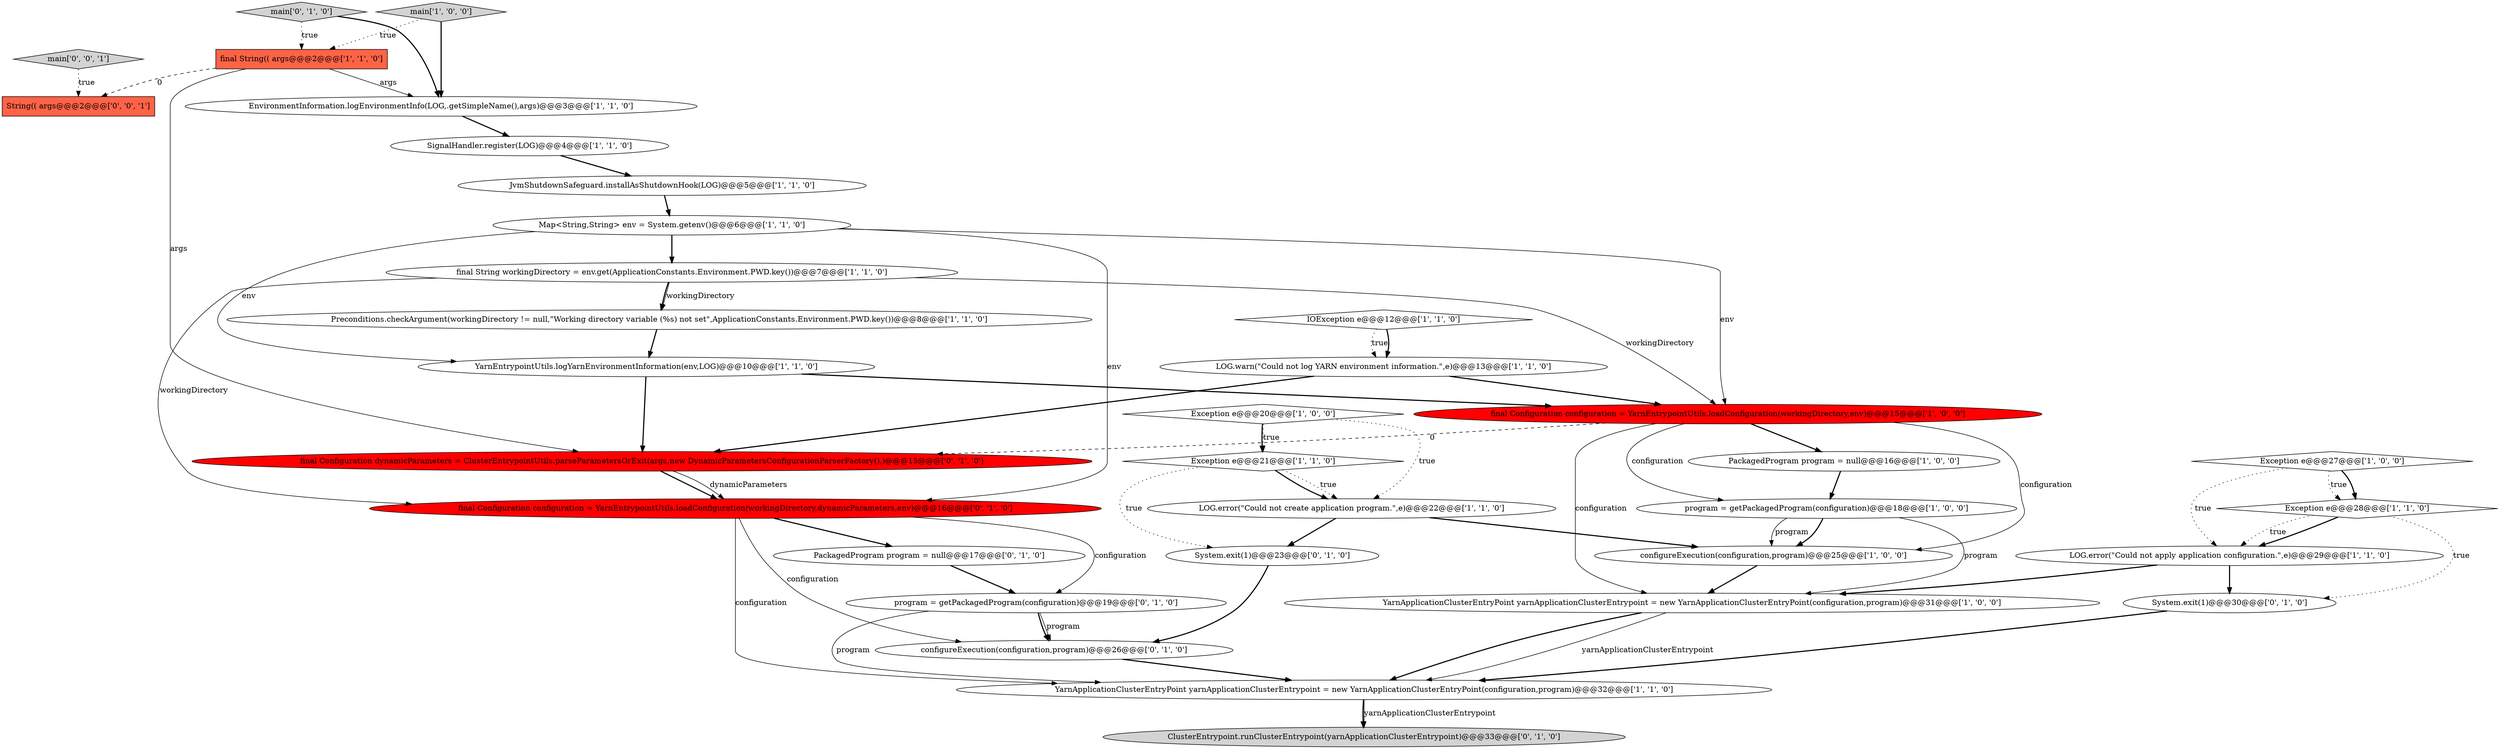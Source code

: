 digraph {
26 [style = filled, label = "final Configuration configuration = YarnEntrypointUtils.loadConfiguration(workingDirectory,dynamicParameters,env)@@@16@@@['0', '1', '0']", fillcolor = red, shape = ellipse image = "AAA1AAABBB2BBB"];
14 [style = filled, label = "configureExecution(configuration,program)@@@25@@@['1', '0', '0']", fillcolor = white, shape = ellipse image = "AAA0AAABBB1BBB"];
15 [style = filled, label = "YarnApplicationClusterEntryPoint yarnApplicationClusterEntrypoint = new YarnApplicationClusterEntryPoint(configuration,program)@@@32@@@['1', '1', '0']", fillcolor = white, shape = ellipse image = "AAA0AAABBB1BBB"];
20 [style = filled, label = "SignalHandler.register(LOG)@@@4@@@['1', '1', '0']", fillcolor = white, shape = ellipse image = "AAA0AAABBB1BBB"];
13 [style = filled, label = "Preconditions.checkArgument(workingDirectory != null,\"Working directory variable (%s) not set\",ApplicationConstants.Environment.PWD.key())@@@8@@@['1', '1', '0']", fillcolor = white, shape = ellipse image = "AAA0AAABBB1BBB"];
12 [style = filled, label = "JvmShutdownSafeguard.installAsShutdownHook(LOG)@@@5@@@['1', '1', '0']", fillcolor = white, shape = ellipse image = "AAA0AAABBB1BBB"];
8 [style = filled, label = "EnvironmentInformation.logEnvironmentInfo(LOG,.getSimpleName(),args)@@@3@@@['1', '1', '0']", fillcolor = white, shape = ellipse image = "AAA0AAABBB1BBB"];
2 [style = filled, label = "LOG.error(\"Could not create application program.\",e)@@@22@@@['1', '1', '0']", fillcolor = white, shape = ellipse image = "AAA0AAABBB1BBB"];
28 [style = filled, label = "System.exit(1)@@@23@@@['0', '1', '0']", fillcolor = white, shape = ellipse image = "AAA0AAABBB2BBB"];
9 [style = filled, label = "final String(( args@@@2@@@['1', '1', '0']", fillcolor = tomato, shape = box image = "AAA0AAABBB1BBB"];
10 [style = filled, label = "IOException e@@@12@@@['1', '1', '0']", fillcolor = white, shape = diamond image = "AAA0AAABBB1BBB"];
1 [style = filled, label = "YarnApplicationClusterEntryPoint yarnApplicationClusterEntrypoint = new YarnApplicationClusterEntryPoint(configuration,program)@@@31@@@['1', '0', '0']", fillcolor = white, shape = ellipse image = "AAA0AAABBB1BBB"];
24 [style = filled, label = "configureExecution(configuration,program)@@@26@@@['0', '1', '0']", fillcolor = white, shape = ellipse image = "AAA0AAABBB2BBB"];
27 [style = filled, label = "program = getPackagedProgram(configuration)@@@19@@@['0', '1', '0']", fillcolor = white, shape = ellipse image = "AAA0AAABBB2BBB"];
3 [style = filled, label = "Exception e@@@28@@@['1', '1', '0']", fillcolor = white, shape = diamond image = "AAA0AAABBB1BBB"];
18 [style = filled, label = "Exception e@@@20@@@['1', '0', '0']", fillcolor = white, shape = diamond image = "AAA0AAABBB1BBB"];
22 [style = filled, label = "Map<String,String> env = System.getenv()@@@6@@@['1', '1', '0']", fillcolor = white, shape = ellipse image = "AAA0AAABBB1BBB"];
19 [style = filled, label = "final String workingDirectory = env.get(ApplicationConstants.Environment.PWD.key())@@@7@@@['1', '1', '0']", fillcolor = white, shape = ellipse image = "AAA0AAABBB1BBB"];
21 [style = filled, label = "Exception e@@@21@@@['1', '1', '0']", fillcolor = white, shape = diamond image = "AAA0AAABBB1BBB"];
6 [style = filled, label = "Exception e@@@27@@@['1', '0', '0']", fillcolor = white, shape = diamond image = "AAA0AAABBB1BBB"];
0 [style = filled, label = "LOG.error(\"Could not apply application configuration.\",e)@@@29@@@['1', '1', '0']", fillcolor = white, shape = ellipse image = "AAA0AAABBB1BBB"];
23 [style = filled, label = "main['0', '1', '0']", fillcolor = lightgray, shape = diamond image = "AAA0AAABBB2BBB"];
16 [style = filled, label = "YarnEntrypointUtils.logYarnEnvironmentInformation(env,LOG)@@@10@@@['1', '1', '0']", fillcolor = white, shape = ellipse image = "AAA0AAABBB1BBB"];
29 [style = filled, label = "ClusterEntrypoint.runClusterEntrypoint(yarnApplicationClusterEntrypoint)@@@33@@@['0', '1', '0']", fillcolor = lightgray, shape = ellipse image = "AAA0AAABBB2BBB"];
30 [style = filled, label = "final Configuration dynamicParameters = ClusterEntrypointUtils.parseParametersOrExit(args,new DynamicParametersConfigurationParserFactory(),)@@@15@@@['0', '1', '0']", fillcolor = red, shape = ellipse image = "AAA1AAABBB2BBB"];
32 [style = filled, label = "String(( args@@@2@@@['0', '0', '1']", fillcolor = tomato, shape = box image = "AAA0AAABBB3BBB"];
11 [style = filled, label = "LOG.warn(\"Could not log YARN environment information.\",e)@@@13@@@['1', '1', '0']", fillcolor = white, shape = ellipse image = "AAA0AAABBB1BBB"];
5 [style = filled, label = "main['1', '0', '0']", fillcolor = lightgray, shape = diamond image = "AAA0AAABBB1BBB"];
25 [style = filled, label = "System.exit(1)@@@30@@@['0', '1', '0']", fillcolor = white, shape = ellipse image = "AAA0AAABBB2BBB"];
31 [style = filled, label = "PackagedProgram program = null@@@17@@@['0', '1', '0']", fillcolor = white, shape = ellipse image = "AAA0AAABBB2BBB"];
33 [style = filled, label = "main['0', '0', '1']", fillcolor = lightgray, shape = diamond image = "AAA0AAABBB3BBB"];
17 [style = filled, label = "final Configuration configuration = YarnEntrypointUtils.loadConfiguration(workingDirectory,env)@@@15@@@['1', '0', '0']", fillcolor = red, shape = ellipse image = "AAA1AAABBB1BBB"];
4 [style = filled, label = "program = getPackagedProgram(configuration)@@@18@@@['1', '0', '0']", fillcolor = white, shape = ellipse image = "AAA0AAABBB1BBB"];
7 [style = filled, label = "PackagedProgram program = null@@@16@@@['1', '0', '0']", fillcolor = white, shape = ellipse image = "AAA0AAABBB1BBB"];
27->24 [style = solid, label="program"];
6->3 [style = bold, label=""];
5->8 [style = bold, label=""];
1->15 [style = solid, label="yarnApplicationClusterEntrypoint"];
4->14 [style = bold, label=""];
15->29 [style = bold, label=""];
27->15 [style = solid, label="program"];
17->14 [style = solid, label="configuration"];
19->13 [style = solid, label="workingDirectory"];
22->19 [style = bold, label=""];
19->26 [style = solid, label="workingDirectory"];
24->15 [style = bold, label=""];
33->32 [style = dotted, label="true"];
1->15 [style = bold, label=""];
30->26 [style = bold, label=""];
18->21 [style = dotted, label="true"];
9->30 [style = solid, label="args"];
21->2 [style = dotted, label="true"];
17->1 [style = solid, label="configuration"];
19->17 [style = solid, label="workingDirectory"];
26->15 [style = solid, label="configuration"];
16->17 [style = bold, label=""];
7->4 [style = bold, label=""];
23->8 [style = bold, label=""];
4->14 [style = solid, label="program"];
26->27 [style = solid, label="configuration"];
3->25 [style = dotted, label="true"];
13->16 [style = bold, label=""];
21->28 [style = dotted, label="true"];
23->9 [style = dotted, label="true"];
14->1 [style = bold, label=""];
3->0 [style = bold, label=""];
9->32 [style = dashed, label="0"];
21->2 [style = bold, label=""];
17->7 [style = bold, label=""];
15->29 [style = solid, label="yarnApplicationClusterEntrypoint"];
18->2 [style = dotted, label="true"];
26->24 [style = solid, label="configuration"];
26->31 [style = bold, label=""];
9->8 [style = solid, label="args"];
17->4 [style = solid, label="configuration"];
8->20 [style = bold, label=""];
19->13 [style = bold, label=""];
31->27 [style = bold, label=""];
10->11 [style = dotted, label="true"];
0->25 [style = bold, label=""];
22->26 [style = solid, label="env"];
0->1 [style = bold, label=""];
16->30 [style = bold, label=""];
2->14 [style = bold, label=""];
20->12 [style = bold, label=""];
3->0 [style = dotted, label="true"];
25->15 [style = bold, label=""];
28->24 [style = bold, label=""];
5->9 [style = dotted, label="true"];
11->17 [style = bold, label=""];
27->24 [style = bold, label=""];
6->0 [style = dotted, label="true"];
18->21 [style = bold, label=""];
6->3 [style = dotted, label="true"];
30->26 [style = solid, label="dynamicParameters"];
17->30 [style = dashed, label="0"];
22->17 [style = solid, label="env"];
2->28 [style = bold, label=""];
11->30 [style = bold, label=""];
12->22 [style = bold, label=""];
4->1 [style = solid, label="program"];
22->16 [style = solid, label="env"];
10->11 [style = bold, label=""];
}
